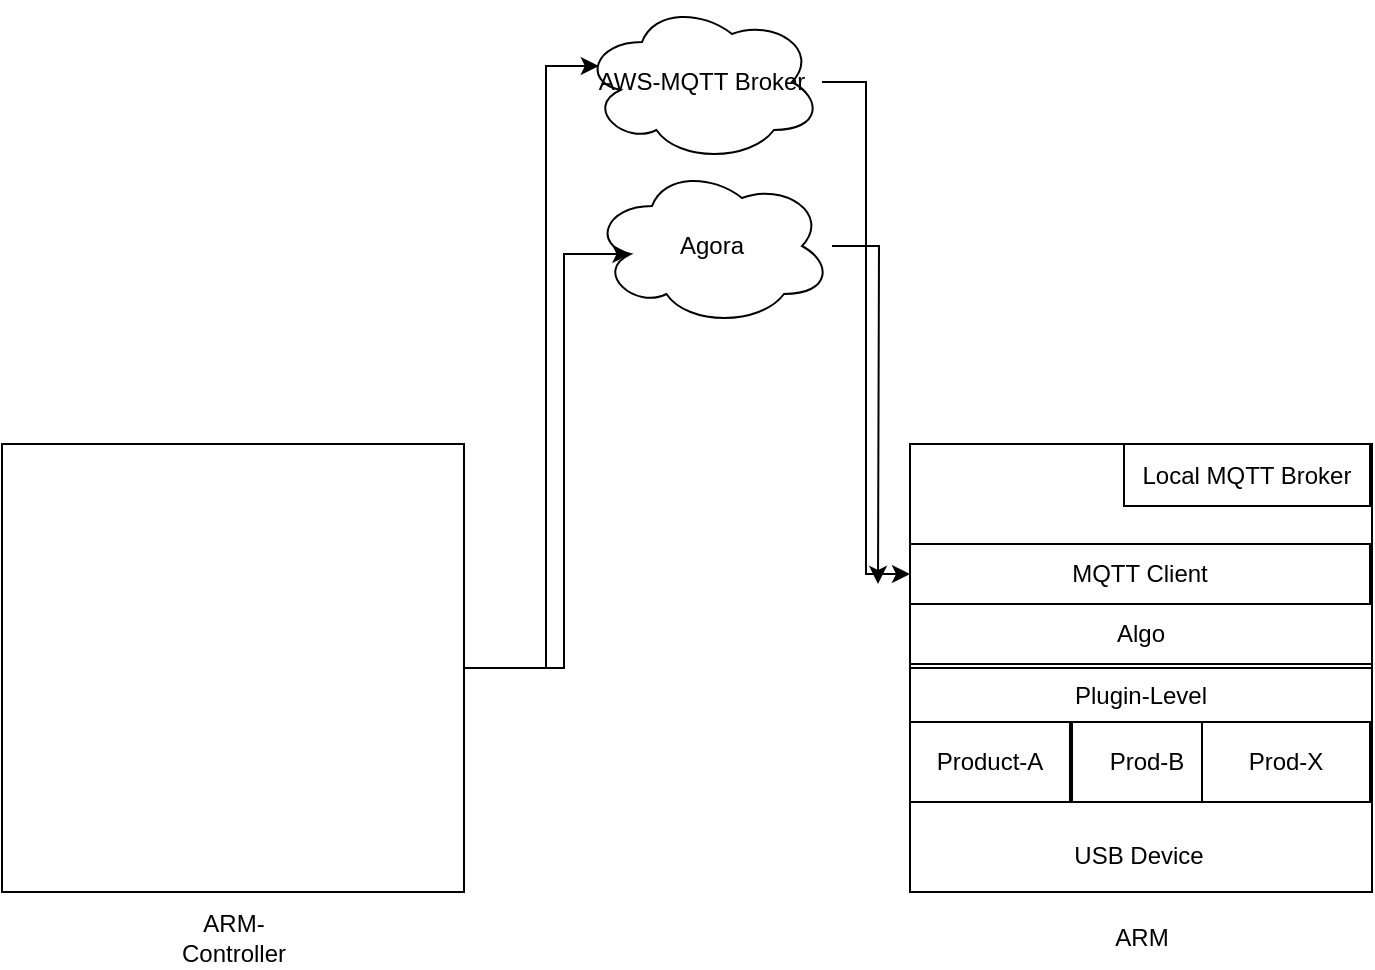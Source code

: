<mxfile version="24.7.12">
  <diagram name="第 1 页" id="OHkd2X7giF_ZFyd5OgSc">
    <mxGraphModel dx="1434" dy="738" grid="0" gridSize="10" guides="1" tooltips="1" connect="1" arrows="1" fold="1" page="1" pageScale="1" pageWidth="827" pageHeight="1169" background="none" math="0" shadow="0">
      <root>
        <mxCell id="0" />
        <mxCell id="1" parent="0" />
        <mxCell id="1jvyHlAq_4KJQ6lWiULi-20" style="edgeStyle=orthogonalEdgeStyle;rounded=0;orthogonalLoop=1;jettySize=auto;html=1;entryX=0;entryY=0.5;entryDx=0;entryDy=0;" edge="1" parent="1" source="1jvyHlAq_4KJQ6lWiULi-2" target="1jvyHlAq_4KJQ6lWiULi-18">
          <mxGeometry relative="1" as="geometry" />
        </mxCell>
        <mxCell id="1jvyHlAq_4KJQ6lWiULi-2" value="AWS-MQTT Broker" style="ellipse;shape=cloud;whiteSpace=wrap;html=1;" vertex="1" parent="1">
          <mxGeometry x="330" y="61" width="120" height="80" as="geometry" />
        </mxCell>
        <mxCell id="1jvyHlAq_4KJQ6lWiULi-3" value="" style="rounded=0;whiteSpace=wrap;html=1;" vertex="1" parent="1">
          <mxGeometry x="494" y="282" width="231" height="224" as="geometry" />
        </mxCell>
        <mxCell id="1jvyHlAq_4KJQ6lWiULi-4" value="ARM" style="text;html=1;align=center;verticalAlign=middle;whiteSpace=wrap;rounded=0;" vertex="1" parent="1">
          <mxGeometry x="580" y="514" width="60" height="30" as="geometry" />
        </mxCell>
        <mxCell id="1jvyHlAq_4KJQ6lWiULi-5" value="" style="rounded=0;whiteSpace=wrap;html=1;" vertex="1" parent="1">
          <mxGeometry x="40" y="282" width="231" height="224" as="geometry" />
        </mxCell>
        <mxCell id="1jvyHlAq_4KJQ6lWiULi-6" value="ARM-Controller" style="text;html=1;align=center;verticalAlign=middle;whiteSpace=wrap;rounded=0;" vertex="1" parent="1">
          <mxGeometry x="125.5" y="514" width="60" height="30" as="geometry" />
        </mxCell>
        <mxCell id="1jvyHlAq_4KJQ6lWiULi-7" value="Local MQTT Broker" style="rounded=0;whiteSpace=wrap;html=1;" vertex="1" parent="1">
          <mxGeometry x="601" y="282" width="123" height="31" as="geometry" />
        </mxCell>
        <mxCell id="1jvyHlAq_4KJQ6lWiULi-22" style="edgeStyle=orthogonalEdgeStyle;rounded=0;orthogonalLoop=1;jettySize=auto;html=1;" edge="1" parent="1" source="1jvyHlAq_4KJQ6lWiULi-8">
          <mxGeometry relative="1" as="geometry">
            <mxPoint x="478" y="352" as="targetPoint" />
          </mxGeometry>
        </mxCell>
        <mxCell id="1jvyHlAq_4KJQ6lWiULi-8" value="Agora" style="ellipse;shape=cloud;whiteSpace=wrap;html=1;" vertex="1" parent="1">
          <mxGeometry x="335" y="143" width="120" height="80" as="geometry" />
        </mxCell>
        <mxCell id="1jvyHlAq_4KJQ6lWiULi-9" value="Plugin-Level" style="rounded=0;whiteSpace=wrap;html=1;" vertex="1" parent="1">
          <mxGeometry x="494" y="394" width="231" height="27" as="geometry" />
        </mxCell>
        <mxCell id="1jvyHlAq_4KJQ6lWiULi-10" value="Algo" style="rounded=0;whiteSpace=wrap;html=1;" vertex="1" parent="1">
          <mxGeometry x="494" y="362" width="231" height="30" as="geometry" />
        </mxCell>
        <mxCell id="1jvyHlAq_4KJQ6lWiULi-12" value="Product-A" style="rounded=0;whiteSpace=wrap;html=1;" vertex="1" parent="1">
          <mxGeometry x="494" y="421" width="80" height="40" as="geometry" />
        </mxCell>
        <mxCell id="1jvyHlAq_4KJQ6lWiULi-13" value="Prod-B" style="rounded=0;whiteSpace=wrap;html=1;" vertex="1" parent="1">
          <mxGeometry x="575" y="421" width="75" height="40" as="geometry" />
        </mxCell>
        <mxCell id="1jvyHlAq_4KJQ6lWiULi-14" value="Prod-X" style="rounded=0;whiteSpace=wrap;html=1;" vertex="1" parent="1">
          <mxGeometry x="640" y="421" width="84" height="40" as="geometry" />
        </mxCell>
        <mxCell id="1jvyHlAq_4KJQ6lWiULi-18" value="MQTT Client" style="rounded=0;whiteSpace=wrap;html=1;" vertex="1" parent="1">
          <mxGeometry x="494" y="332" width="230" height="30" as="geometry" />
        </mxCell>
        <mxCell id="1jvyHlAq_4KJQ6lWiULi-25" style="edgeStyle=orthogonalEdgeStyle;rounded=0;orthogonalLoop=1;jettySize=auto;html=1;entryX=0.07;entryY=0.4;entryDx=0;entryDy=0;entryPerimeter=0;" edge="1" parent="1" source="1jvyHlAq_4KJQ6lWiULi-5" target="1jvyHlAq_4KJQ6lWiULi-2">
          <mxGeometry relative="1" as="geometry">
            <Array as="points">
              <mxPoint x="312" y="394" />
              <mxPoint x="312" y="93" />
            </Array>
          </mxGeometry>
        </mxCell>
        <mxCell id="1jvyHlAq_4KJQ6lWiULi-27" style="edgeStyle=orthogonalEdgeStyle;rounded=0;orthogonalLoop=1;jettySize=auto;html=1;entryX=0.16;entryY=0.55;entryDx=0;entryDy=0;entryPerimeter=0;" edge="1" parent="1" source="1jvyHlAq_4KJQ6lWiULi-5" target="1jvyHlAq_4KJQ6lWiULi-8">
          <mxGeometry relative="1" as="geometry">
            <Array as="points">
              <mxPoint x="321" y="394" />
              <mxPoint x="321" y="187" />
            </Array>
          </mxGeometry>
        </mxCell>
        <mxCell id="1jvyHlAq_4KJQ6lWiULi-28" value="USB Device" style="text;html=1;align=center;verticalAlign=middle;whiteSpace=wrap;rounded=0;" vertex="1" parent="1">
          <mxGeometry x="534" y="473" width="149" height="30" as="geometry" />
        </mxCell>
      </root>
    </mxGraphModel>
  </diagram>
</mxfile>
